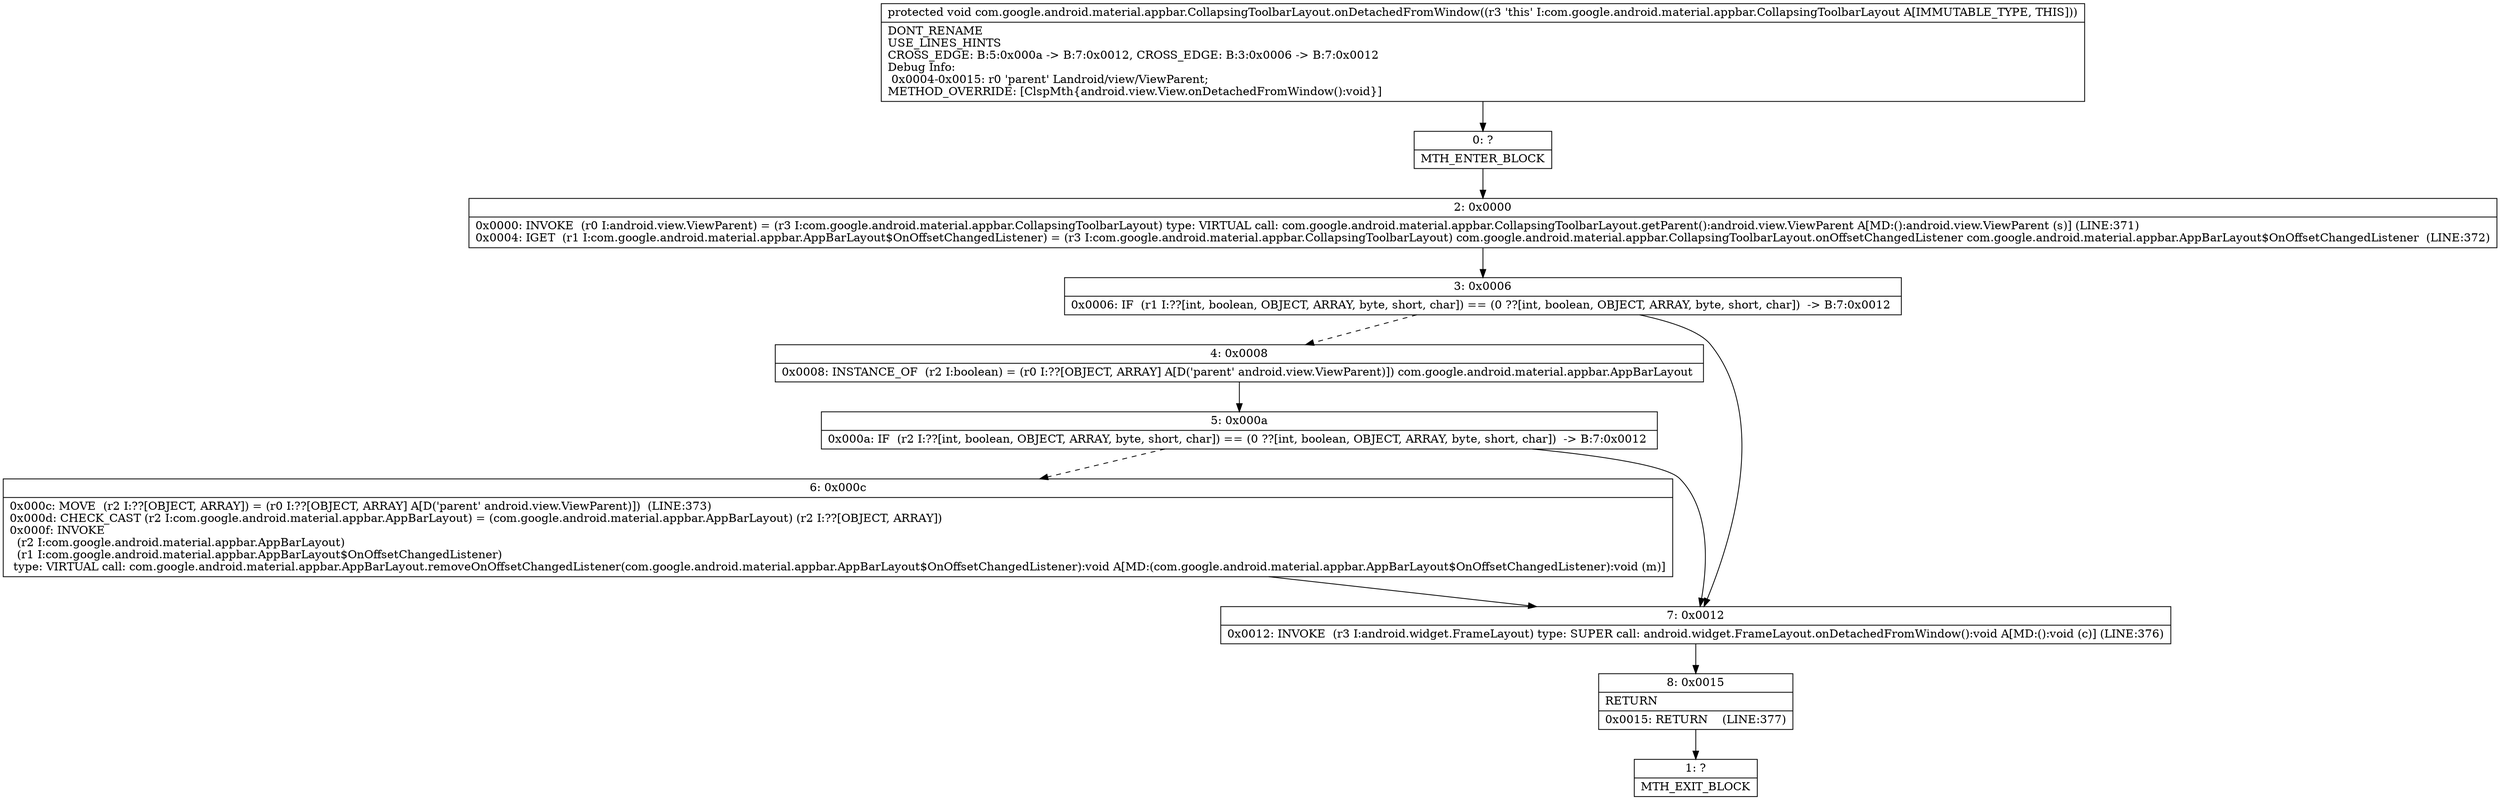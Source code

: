 digraph "CFG forcom.google.android.material.appbar.CollapsingToolbarLayout.onDetachedFromWindow()V" {
Node_0 [shape=record,label="{0\:\ ?|MTH_ENTER_BLOCK\l}"];
Node_2 [shape=record,label="{2\:\ 0x0000|0x0000: INVOKE  (r0 I:android.view.ViewParent) = (r3 I:com.google.android.material.appbar.CollapsingToolbarLayout) type: VIRTUAL call: com.google.android.material.appbar.CollapsingToolbarLayout.getParent():android.view.ViewParent A[MD:():android.view.ViewParent (s)] (LINE:371)\l0x0004: IGET  (r1 I:com.google.android.material.appbar.AppBarLayout$OnOffsetChangedListener) = (r3 I:com.google.android.material.appbar.CollapsingToolbarLayout) com.google.android.material.appbar.CollapsingToolbarLayout.onOffsetChangedListener com.google.android.material.appbar.AppBarLayout$OnOffsetChangedListener  (LINE:372)\l}"];
Node_3 [shape=record,label="{3\:\ 0x0006|0x0006: IF  (r1 I:??[int, boolean, OBJECT, ARRAY, byte, short, char]) == (0 ??[int, boolean, OBJECT, ARRAY, byte, short, char])  \-\> B:7:0x0012 \l}"];
Node_4 [shape=record,label="{4\:\ 0x0008|0x0008: INSTANCE_OF  (r2 I:boolean) = (r0 I:??[OBJECT, ARRAY] A[D('parent' android.view.ViewParent)]) com.google.android.material.appbar.AppBarLayout \l}"];
Node_5 [shape=record,label="{5\:\ 0x000a|0x000a: IF  (r2 I:??[int, boolean, OBJECT, ARRAY, byte, short, char]) == (0 ??[int, boolean, OBJECT, ARRAY, byte, short, char])  \-\> B:7:0x0012 \l}"];
Node_6 [shape=record,label="{6\:\ 0x000c|0x000c: MOVE  (r2 I:??[OBJECT, ARRAY]) = (r0 I:??[OBJECT, ARRAY] A[D('parent' android.view.ViewParent)])  (LINE:373)\l0x000d: CHECK_CAST (r2 I:com.google.android.material.appbar.AppBarLayout) = (com.google.android.material.appbar.AppBarLayout) (r2 I:??[OBJECT, ARRAY]) \l0x000f: INVOKE  \l  (r2 I:com.google.android.material.appbar.AppBarLayout)\l  (r1 I:com.google.android.material.appbar.AppBarLayout$OnOffsetChangedListener)\l type: VIRTUAL call: com.google.android.material.appbar.AppBarLayout.removeOnOffsetChangedListener(com.google.android.material.appbar.AppBarLayout$OnOffsetChangedListener):void A[MD:(com.google.android.material.appbar.AppBarLayout$OnOffsetChangedListener):void (m)]\l}"];
Node_7 [shape=record,label="{7\:\ 0x0012|0x0012: INVOKE  (r3 I:android.widget.FrameLayout) type: SUPER call: android.widget.FrameLayout.onDetachedFromWindow():void A[MD:():void (c)] (LINE:376)\l}"];
Node_8 [shape=record,label="{8\:\ 0x0015|RETURN\l|0x0015: RETURN    (LINE:377)\l}"];
Node_1 [shape=record,label="{1\:\ ?|MTH_EXIT_BLOCK\l}"];
MethodNode[shape=record,label="{protected void com.google.android.material.appbar.CollapsingToolbarLayout.onDetachedFromWindow((r3 'this' I:com.google.android.material.appbar.CollapsingToolbarLayout A[IMMUTABLE_TYPE, THIS]))  | DONT_RENAME\lUSE_LINES_HINTS\lCROSS_EDGE: B:5:0x000a \-\> B:7:0x0012, CROSS_EDGE: B:3:0x0006 \-\> B:7:0x0012\lDebug Info:\l  0x0004\-0x0015: r0 'parent' Landroid\/view\/ViewParent;\lMETHOD_OVERRIDE: [ClspMth\{android.view.View.onDetachedFromWindow():void\}]\l}"];
MethodNode -> Node_0;Node_0 -> Node_2;
Node_2 -> Node_3;
Node_3 -> Node_4[style=dashed];
Node_3 -> Node_7;
Node_4 -> Node_5;
Node_5 -> Node_6[style=dashed];
Node_5 -> Node_7;
Node_6 -> Node_7;
Node_7 -> Node_8;
Node_8 -> Node_1;
}

